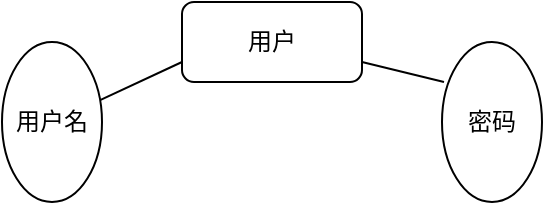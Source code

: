 <mxfile version="18.0.2" type="github"><diagram id="wwKvsSeiZdQgtGcbpDNy" name="第 1 页"><mxGraphModel dx="1422" dy="698" grid="1" gridSize="10" guides="1" tooltips="1" connect="1" arrows="1" fold="1" page="1" pageScale="1" pageWidth="827" pageHeight="1169" math="0" shadow="0"><root><mxCell id="0"/><mxCell id="1" parent="0"/><mxCell id="ZdLB4hxc-VMSMGiIu3Mt-4" style="rounded=0;orthogonalLoop=1;jettySize=auto;html=1;exitX=0;exitY=0.75;exitDx=0;exitDy=0;endArrow=none;endFill=0;" parent="1" source="ZdLB4hxc-VMSMGiIu3Mt-1" target="ZdLB4hxc-VMSMGiIu3Mt-2" edge="1"><mxGeometry relative="1" as="geometry"/></mxCell><mxCell id="ZdLB4hxc-VMSMGiIu3Mt-5" style="edgeStyle=none;rounded=0;orthogonalLoop=1;jettySize=auto;html=1;exitX=1;exitY=0.75;exitDx=0;exitDy=0;entryX=0.02;entryY=0.25;entryDx=0;entryDy=0;entryPerimeter=0;endArrow=none;endFill=0;" parent="1" source="ZdLB4hxc-VMSMGiIu3Mt-1" target="ZdLB4hxc-VMSMGiIu3Mt-3" edge="1"><mxGeometry relative="1" as="geometry"/></mxCell><mxCell id="ZdLB4hxc-VMSMGiIu3Mt-1" value="用户" style="rounded=1;whiteSpace=wrap;html=1;" parent="1" vertex="1"><mxGeometry x="160" y="90" width="90" height="40" as="geometry"/></mxCell><mxCell id="ZdLB4hxc-VMSMGiIu3Mt-2" value="用户名" style="ellipse;whiteSpace=wrap;html=1;" parent="1" vertex="1"><mxGeometry x="70" y="110" width="50" height="80" as="geometry"/></mxCell><mxCell id="ZdLB4hxc-VMSMGiIu3Mt-3" value="密码" style="ellipse;whiteSpace=wrap;html=1;" parent="1" vertex="1"><mxGeometry x="290" y="110" width="50" height="80" as="geometry"/></mxCell></root></mxGraphModel></diagram></mxfile>